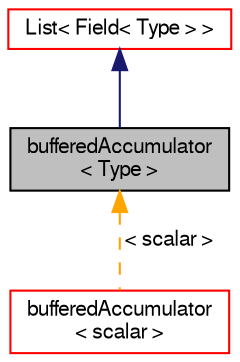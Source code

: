digraph "bufferedAccumulator&lt; Type &gt;"
{
  bgcolor="transparent";
  edge [fontname="FreeSans",fontsize="10",labelfontname="FreeSans",labelfontsize="10"];
  node [fontname="FreeSans",fontsize="10",shape=record];
  Node0 [label="bufferedAccumulator\l\< Type \>",height=0.2,width=0.4,color="black", fillcolor="grey75", style="filled", fontcolor="black"];
  Node1 -> Node0 [dir="back",color="midnightblue",fontsize="10",style="solid",fontname="FreeSans"];
  Node1 [label="List\< Field\< Type \> \>",height=0.2,width=0.4,color="red",URL="$a25694.html"];
  Node0 -> Node5 [dir="back",color="orange",fontsize="10",style="dashed",label=" \< scalar \>" ,fontname="FreeSans"];
  Node5 [label="bufferedAccumulator\l\< scalar \>",height=0.2,width=0.4,color="red",URL="$a24378.html"];
}
